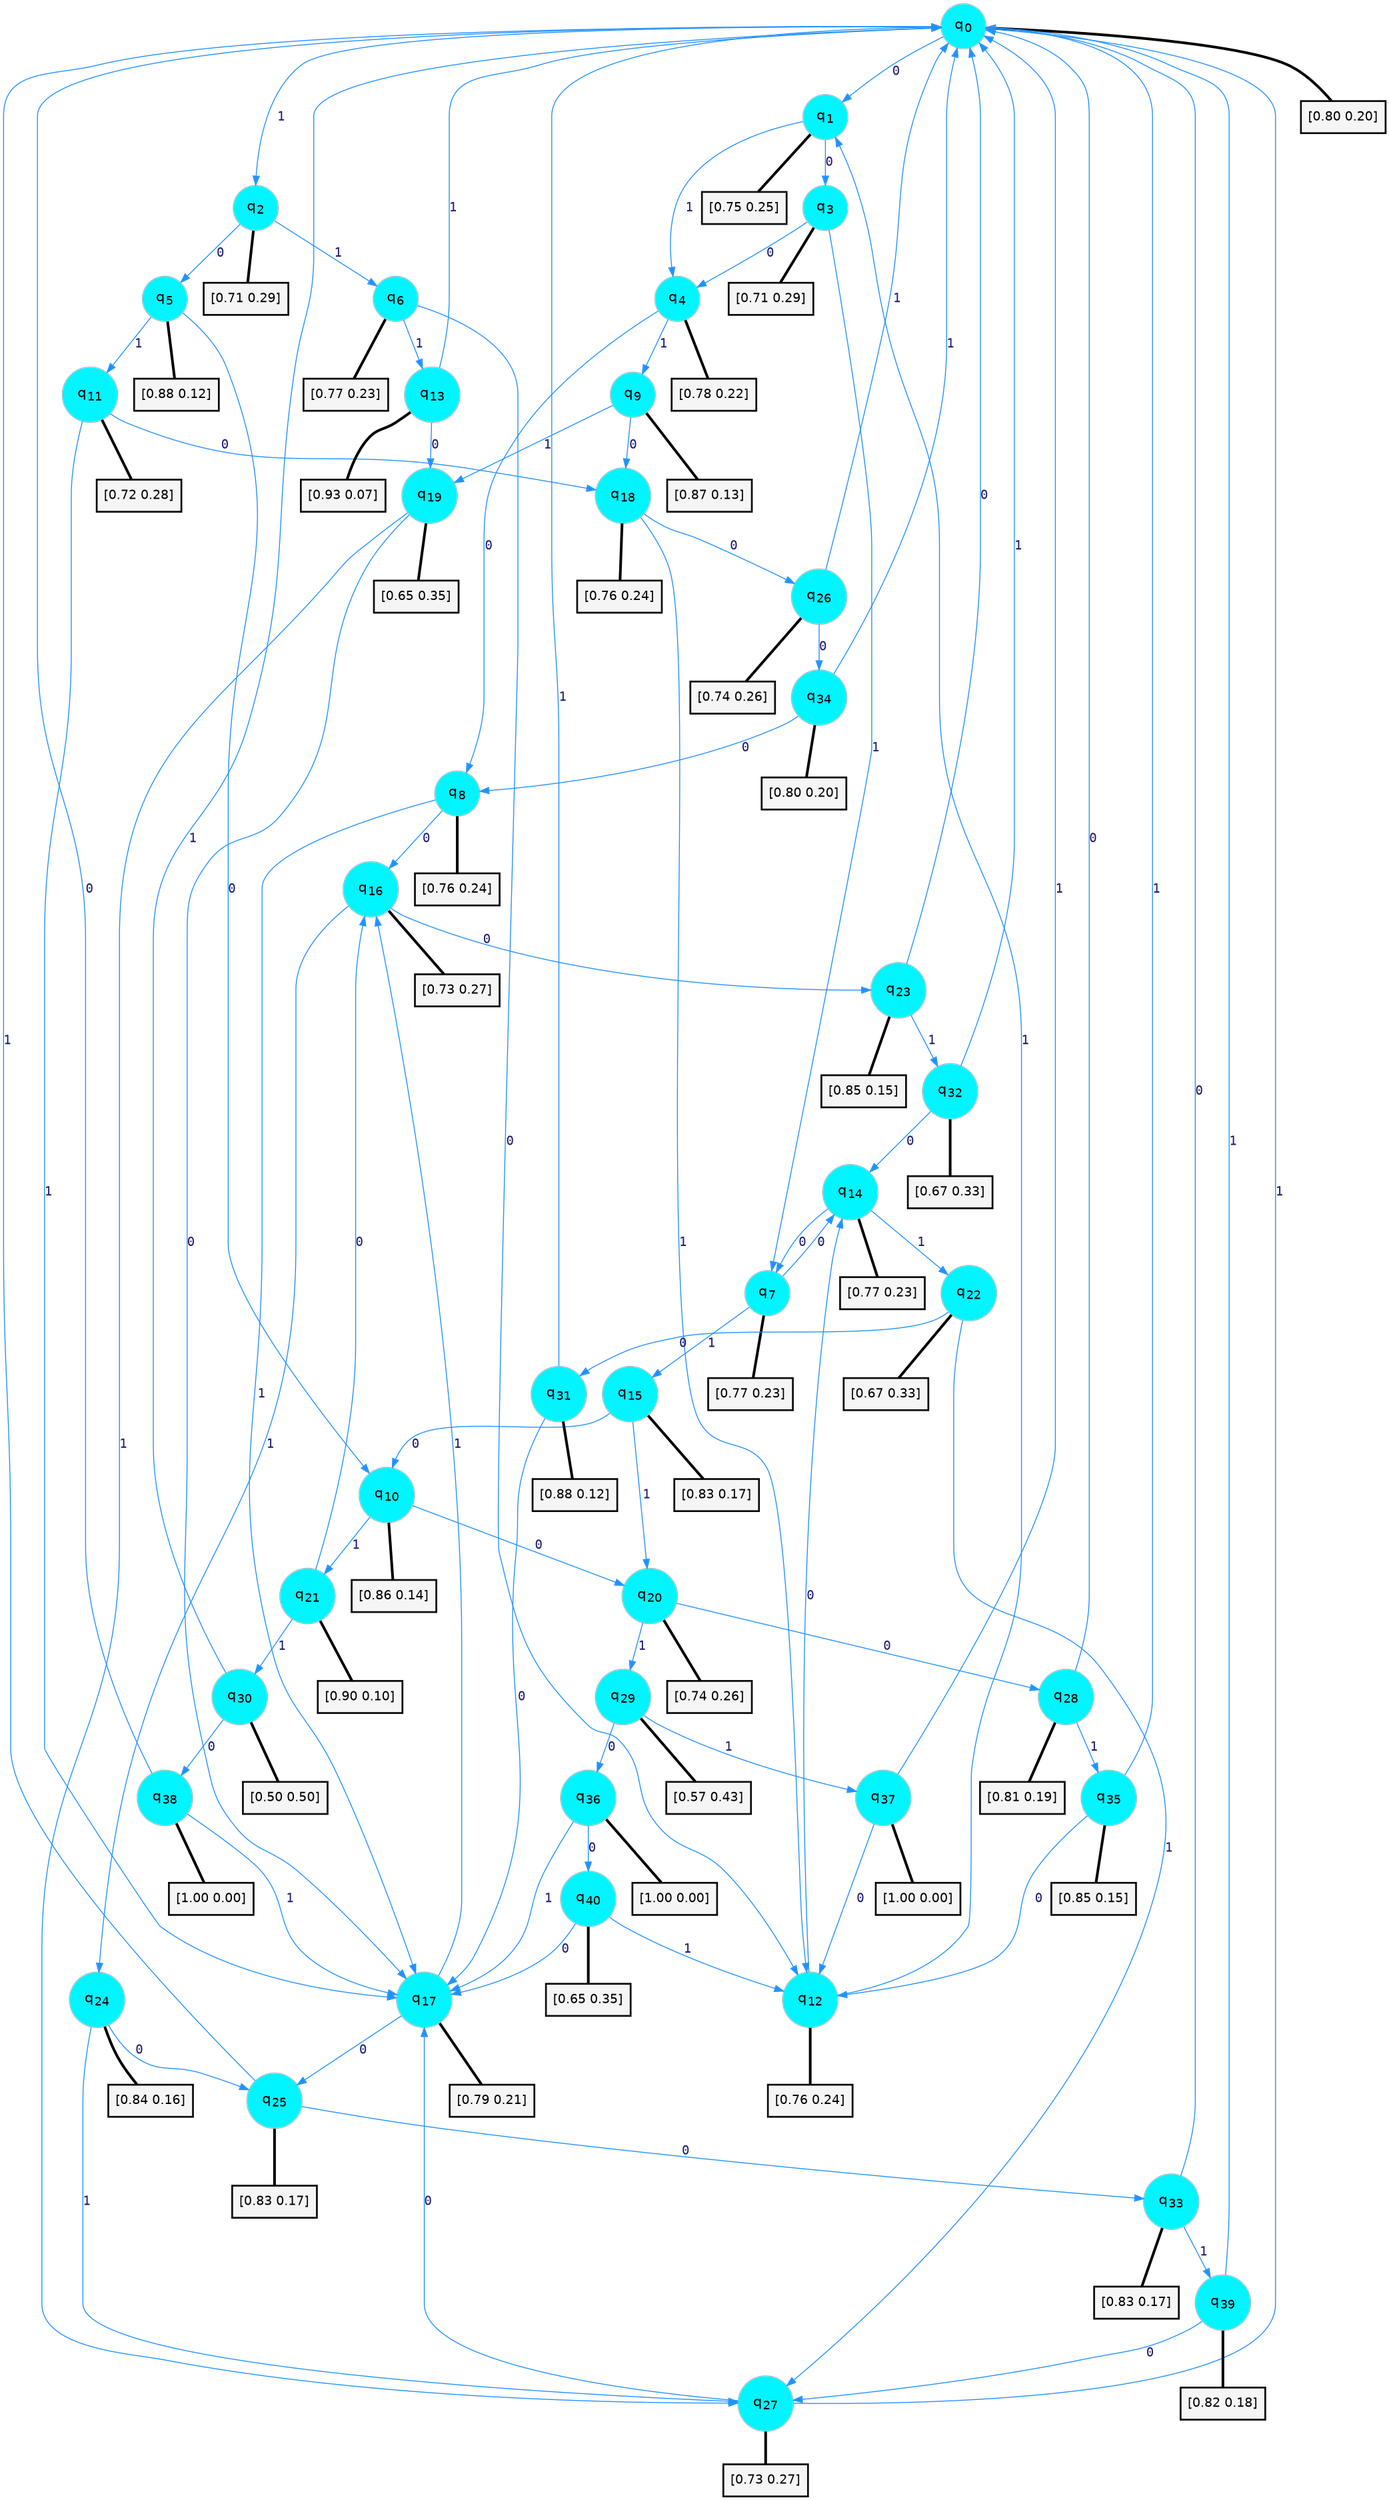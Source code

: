digraph G {
graph [
bgcolor=transparent, dpi=300, rankdir=TD, size="40,25"];
node [
color=gray, fillcolor=turquoise1, fontcolor=black, fontname=Helvetica, fontsize=16, fontweight=bold, shape=circle, style=filled];
edge [
arrowsize=1, color=dodgerblue1, fontcolor=midnightblue, fontname=courier, fontweight=bold, penwidth=1, style=solid, weight=20];
0[label=<q<SUB>0</SUB>>];
1[label=<q<SUB>1</SUB>>];
2[label=<q<SUB>2</SUB>>];
3[label=<q<SUB>3</SUB>>];
4[label=<q<SUB>4</SUB>>];
5[label=<q<SUB>5</SUB>>];
6[label=<q<SUB>6</SUB>>];
7[label=<q<SUB>7</SUB>>];
8[label=<q<SUB>8</SUB>>];
9[label=<q<SUB>9</SUB>>];
10[label=<q<SUB>10</SUB>>];
11[label=<q<SUB>11</SUB>>];
12[label=<q<SUB>12</SUB>>];
13[label=<q<SUB>13</SUB>>];
14[label=<q<SUB>14</SUB>>];
15[label=<q<SUB>15</SUB>>];
16[label=<q<SUB>16</SUB>>];
17[label=<q<SUB>17</SUB>>];
18[label=<q<SUB>18</SUB>>];
19[label=<q<SUB>19</SUB>>];
20[label=<q<SUB>20</SUB>>];
21[label=<q<SUB>21</SUB>>];
22[label=<q<SUB>22</SUB>>];
23[label=<q<SUB>23</SUB>>];
24[label=<q<SUB>24</SUB>>];
25[label=<q<SUB>25</SUB>>];
26[label=<q<SUB>26</SUB>>];
27[label=<q<SUB>27</SUB>>];
28[label=<q<SUB>28</SUB>>];
29[label=<q<SUB>29</SUB>>];
30[label=<q<SUB>30</SUB>>];
31[label=<q<SUB>31</SUB>>];
32[label=<q<SUB>32</SUB>>];
33[label=<q<SUB>33</SUB>>];
34[label=<q<SUB>34</SUB>>];
35[label=<q<SUB>35</SUB>>];
36[label=<q<SUB>36</SUB>>];
37[label=<q<SUB>37</SUB>>];
38[label=<q<SUB>38</SUB>>];
39[label=<q<SUB>39</SUB>>];
40[label=<q<SUB>40</SUB>>];
41[label="[0.80 0.20]", shape=box,fontcolor=black, fontname=Helvetica, fontsize=14, penwidth=2, fillcolor=whitesmoke,color=black];
42[label="[0.75 0.25]", shape=box,fontcolor=black, fontname=Helvetica, fontsize=14, penwidth=2, fillcolor=whitesmoke,color=black];
43[label="[0.71 0.29]", shape=box,fontcolor=black, fontname=Helvetica, fontsize=14, penwidth=2, fillcolor=whitesmoke,color=black];
44[label="[0.71 0.29]", shape=box,fontcolor=black, fontname=Helvetica, fontsize=14, penwidth=2, fillcolor=whitesmoke,color=black];
45[label="[0.78 0.22]", shape=box,fontcolor=black, fontname=Helvetica, fontsize=14, penwidth=2, fillcolor=whitesmoke,color=black];
46[label="[0.88 0.12]", shape=box,fontcolor=black, fontname=Helvetica, fontsize=14, penwidth=2, fillcolor=whitesmoke,color=black];
47[label="[0.77 0.23]", shape=box,fontcolor=black, fontname=Helvetica, fontsize=14, penwidth=2, fillcolor=whitesmoke,color=black];
48[label="[0.77 0.23]", shape=box,fontcolor=black, fontname=Helvetica, fontsize=14, penwidth=2, fillcolor=whitesmoke,color=black];
49[label="[0.76 0.24]", shape=box,fontcolor=black, fontname=Helvetica, fontsize=14, penwidth=2, fillcolor=whitesmoke,color=black];
50[label="[0.87 0.13]", shape=box,fontcolor=black, fontname=Helvetica, fontsize=14, penwidth=2, fillcolor=whitesmoke,color=black];
51[label="[0.86 0.14]", shape=box,fontcolor=black, fontname=Helvetica, fontsize=14, penwidth=2, fillcolor=whitesmoke,color=black];
52[label="[0.72 0.28]", shape=box,fontcolor=black, fontname=Helvetica, fontsize=14, penwidth=2, fillcolor=whitesmoke,color=black];
53[label="[0.76 0.24]", shape=box,fontcolor=black, fontname=Helvetica, fontsize=14, penwidth=2, fillcolor=whitesmoke,color=black];
54[label="[0.93 0.07]", shape=box,fontcolor=black, fontname=Helvetica, fontsize=14, penwidth=2, fillcolor=whitesmoke,color=black];
55[label="[0.77 0.23]", shape=box,fontcolor=black, fontname=Helvetica, fontsize=14, penwidth=2, fillcolor=whitesmoke,color=black];
56[label="[0.83 0.17]", shape=box,fontcolor=black, fontname=Helvetica, fontsize=14, penwidth=2, fillcolor=whitesmoke,color=black];
57[label="[0.73 0.27]", shape=box,fontcolor=black, fontname=Helvetica, fontsize=14, penwidth=2, fillcolor=whitesmoke,color=black];
58[label="[0.79 0.21]", shape=box,fontcolor=black, fontname=Helvetica, fontsize=14, penwidth=2, fillcolor=whitesmoke,color=black];
59[label="[0.76 0.24]", shape=box,fontcolor=black, fontname=Helvetica, fontsize=14, penwidth=2, fillcolor=whitesmoke,color=black];
60[label="[0.65 0.35]", shape=box,fontcolor=black, fontname=Helvetica, fontsize=14, penwidth=2, fillcolor=whitesmoke,color=black];
61[label="[0.74 0.26]", shape=box,fontcolor=black, fontname=Helvetica, fontsize=14, penwidth=2, fillcolor=whitesmoke,color=black];
62[label="[0.90 0.10]", shape=box,fontcolor=black, fontname=Helvetica, fontsize=14, penwidth=2, fillcolor=whitesmoke,color=black];
63[label="[0.67 0.33]", shape=box,fontcolor=black, fontname=Helvetica, fontsize=14, penwidth=2, fillcolor=whitesmoke,color=black];
64[label="[0.85 0.15]", shape=box,fontcolor=black, fontname=Helvetica, fontsize=14, penwidth=2, fillcolor=whitesmoke,color=black];
65[label="[0.84 0.16]", shape=box,fontcolor=black, fontname=Helvetica, fontsize=14, penwidth=2, fillcolor=whitesmoke,color=black];
66[label="[0.83 0.17]", shape=box,fontcolor=black, fontname=Helvetica, fontsize=14, penwidth=2, fillcolor=whitesmoke,color=black];
67[label="[0.74 0.26]", shape=box,fontcolor=black, fontname=Helvetica, fontsize=14, penwidth=2, fillcolor=whitesmoke,color=black];
68[label="[0.73 0.27]", shape=box,fontcolor=black, fontname=Helvetica, fontsize=14, penwidth=2, fillcolor=whitesmoke,color=black];
69[label="[0.81 0.19]", shape=box,fontcolor=black, fontname=Helvetica, fontsize=14, penwidth=2, fillcolor=whitesmoke,color=black];
70[label="[0.57 0.43]", shape=box,fontcolor=black, fontname=Helvetica, fontsize=14, penwidth=2, fillcolor=whitesmoke,color=black];
71[label="[0.50 0.50]", shape=box,fontcolor=black, fontname=Helvetica, fontsize=14, penwidth=2, fillcolor=whitesmoke,color=black];
72[label="[0.88 0.12]", shape=box,fontcolor=black, fontname=Helvetica, fontsize=14, penwidth=2, fillcolor=whitesmoke,color=black];
73[label="[0.67 0.33]", shape=box,fontcolor=black, fontname=Helvetica, fontsize=14, penwidth=2, fillcolor=whitesmoke,color=black];
74[label="[0.83 0.17]", shape=box,fontcolor=black, fontname=Helvetica, fontsize=14, penwidth=2, fillcolor=whitesmoke,color=black];
75[label="[0.80 0.20]", shape=box,fontcolor=black, fontname=Helvetica, fontsize=14, penwidth=2, fillcolor=whitesmoke,color=black];
76[label="[0.85 0.15]", shape=box,fontcolor=black, fontname=Helvetica, fontsize=14, penwidth=2, fillcolor=whitesmoke,color=black];
77[label="[1.00 0.00]", shape=box,fontcolor=black, fontname=Helvetica, fontsize=14, penwidth=2, fillcolor=whitesmoke,color=black];
78[label="[1.00 0.00]", shape=box,fontcolor=black, fontname=Helvetica, fontsize=14, penwidth=2, fillcolor=whitesmoke,color=black];
79[label="[1.00 0.00]", shape=box,fontcolor=black, fontname=Helvetica, fontsize=14, penwidth=2, fillcolor=whitesmoke,color=black];
80[label="[0.82 0.18]", shape=box,fontcolor=black, fontname=Helvetica, fontsize=14, penwidth=2, fillcolor=whitesmoke,color=black];
81[label="[0.65 0.35]", shape=box,fontcolor=black, fontname=Helvetica, fontsize=14, penwidth=2, fillcolor=whitesmoke,color=black];
0->1 [label=0];
0->2 [label=1];
0->41 [arrowhead=none, penwidth=3,color=black];
1->3 [label=0];
1->4 [label=1];
1->42 [arrowhead=none, penwidth=3,color=black];
2->5 [label=0];
2->6 [label=1];
2->43 [arrowhead=none, penwidth=3,color=black];
3->4 [label=0];
3->7 [label=1];
3->44 [arrowhead=none, penwidth=3,color=black];
4->8 [label=0];
4->9 [label=1];
4->45 [arrowhead=none, penwidth=3,color=black];
5->10 [label=0];
5->11 [label=1];
5->46 [arrowhead=none, penwidth=3,color=black];
6->12 [label=0];
6->13 [label=1];
6->47 [arrowhead=none, penwidth=3,color=black];
7->14 [label=0];
7->15 [label=1];
7->48 [arrowhead=none, penwidth=3,color=black];
8->16 [label=0];
8->17 [label=1];
8->49 [arrowhead=none, penwidth=3,color=black];
9->18 [label=0];
9->19 [label=1];
9->50 [arrowhead=none, penwidth=3,color=black];
10->20 [label=0];
10->21 [label=1];
10->51 [arrowhead=none, penwidth=3,color=black];
11->18 [label=0];
11->17 [label=1];
11->52 [arrowhead=none, penwidth=3,color=black];
12->14 [label=0];
12->1 [label=1];
12->53 [arrowhead=none, penwidth=3,color=black];
13->19 [label=0];
13->0 [label=1];
13->54 [arrowhead=none, penwidth=3,color=black];
14->7 [label=0];
14->22 [label=1];
14->55 [arrowhead=none, penwidth=3,color=black];
15->10 [label=0];
15->20 [label=1];
15->56 [arrowhead=none, penwidth=3,color=black];
16->23 [label=0];
16->24 [label=1];
16->57 [arrowhead=none, penwidth=3,color=black];
17->25 [label=0];
17->16 [label=1];
17->58 [arrowhead=none, penwidth=3,color=black];
18->26 [label=0];
18->12 [label=1];
18->59 [arrowhead=none, penwidth=3,color=black];
19->17 [label=0];
19->27 [label=1];
19->60 [arrowhead=none, penwidth=3,color=black];
20->28 [label=0];
20->29 [label=1];
20->61 [arrowhead=none, penwidth=3,color=black];
21->16 [label=0];
21->30 [label=1];
21->62 [arrowhead=none, penwidth=3,color=black];
22->31 [label=0];
22->27 [label=1];
22->63 [arrowhead=none, penwidth=3,color=black];
23->0 [label=0];
23->32 [label=1];
23->64 [arrowhead=none, penwidth=3,color=black];
24->25 [label=0];
24->27 [label=1];
24->65 [arrowhead=none, penwidth=3,color=black];
25->33 [label=0];
25->0 [label=1];
25->66 [arrowhead=none, penwidth=3,color=black];
26->34 [label=0];
26->0 [label=1];
26->67 [arrowhead=none, penwidth=3,color=black];
27->17 [label=0];
27->0 [label=1];
27->68 [arrowhead=none, penwidth=3,color=black];
28->0 [label=0];
28->35 [label=1];
28->69 [arrowhead=none, penwidth=3,color=black];
29->36 [label=0];
29->37 [label=1];
29->70 [arrowhead=none, penwidth=3,color=black];
30->38 [label=0];
30->0 [label=1];
30->71 [arrowhead=none, penwidth=3,color=black];
31->17 [label=0];
31->0 [label=1];
31->72 [arrowhead=none, penwidth=3,color=black];
32->14 [label=0];
32->0 [label=1];
32->73 [arrowhead=none, penwidth=3,color=black];
33->0 [label=0];
33->39 [label=1];
33->74 [arrowhead=none, penwidth=3,color=black];
34->8 [label=0];
34->0 [label=1];
34->75 [arrowhead=none, penwidth=3,color=black];
35->12 [label=0];
35->0 [label=1];
35->76 [arrowhead=none, penwidth=3,color=black];
36->40 [label=0];
36->17 [label=1];
36->77 [arrowhead=none, penwidth=3,color=black];
37->12 [label=0];
37->0 [label=1];
37->78 [arrowhead=none, penwidth=3,color=black];
38->0 [label=0];
38->17 [label=1];
38->79 [arrowhead=none, penwidth=3,color=black];
39->27 [label=0];
39->0 [label=1];
39->80 [arrowhead=none, penwidth=3,color=black];
40->17 [label=0];
40->12 [label=1];
40->81 [arrowhead=none, penwidth=3,color=black];
}
